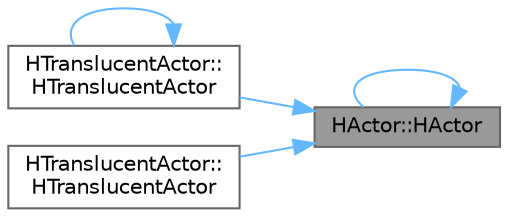 digraph "HActor::HActor"
{
 // INTERACTIVE_SVG=YES
 // LATEX_PDF_SIZE
  bgcolor="transparent";
  edge [fontname=Helvetica,fontsize=10,labelfontname=Helvetica,labelfontsize=10];
  node [fontname=Helvetica,fontsize=10,shape=box,height=0.2,width=0.4];
  rankdir="RL";
  Node1 [id="Node000001",label="HActor::HActor",height=0.2,width=0.4,color="gray40", fillcolor="grey60", style="filled", fontcolor="black",tooltip=" "];
  Node1 -> Node1 [id="edge1_Node000001_Node000001",dir="back",color="steelblue1",style="solid",tooltip=" "];
  Node1 -> Node2 [id="edge2_Node000001_Node000002",dir="back",color="steelblue1",style="solid",tooltip=" "];
  Node2 [id="Node000002",label="HTranslucentActor::\lHTranslucentActor",height=0.2,width=0.4,color="grey40", fillcolor="white", style="filled",URL="$dd/d4c/structHTranslucentActor.html#a1c3ffe0652b22bf6e11bb1f769da2de8",tooltip=" "];
  Node2 -> Node2 [id="edge3_Node000002_Node000002",dir="back",color="steelblue1",style="solid",tooltip=" "];
  Node1 -> Node3 [id="edge4_Node000001_Node000003",dir="back",color="steelblue1",style="solid",tooltip=" "];
  Node3 [id="Node000003",label="HTranslucentActor::\lHTranslucentActor",height=0.2,width=0.4,color="grey40", fillcolor="white", style="filled",URL="$dd/d4c/structHTranslucentActor.html#a61879d4a97fec8156c3af7c135ddf203",tooltip=" "];
}
